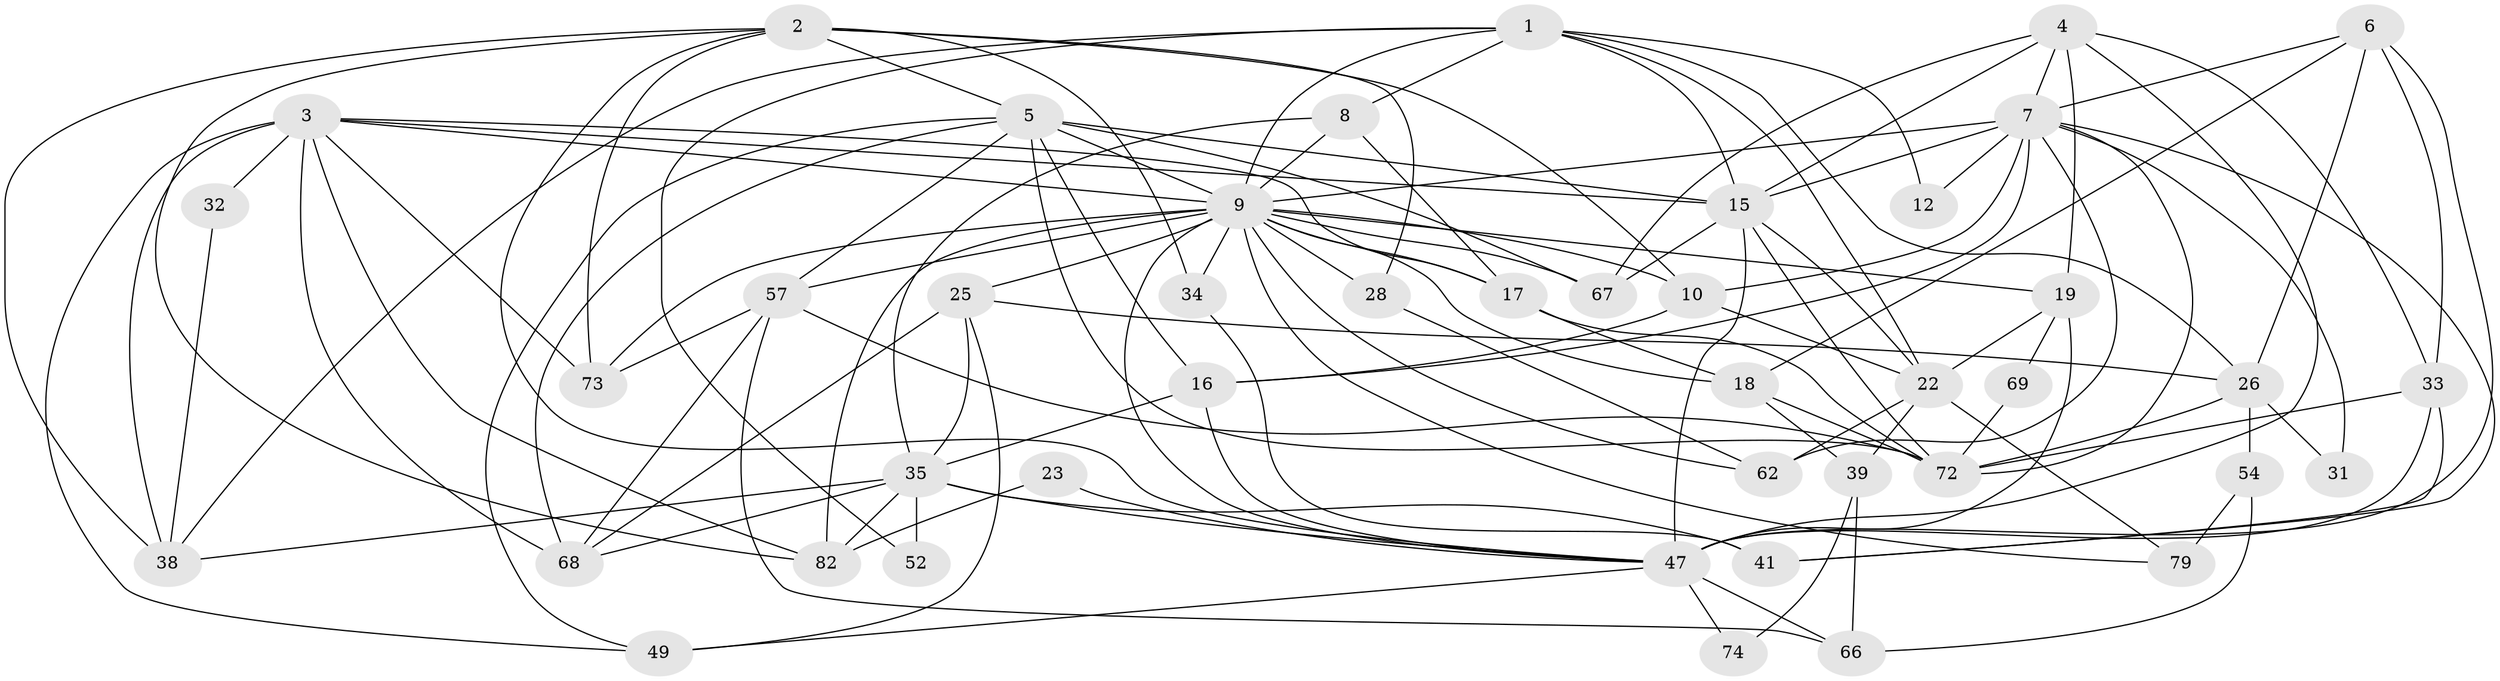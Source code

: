 // original degree distribution, {4: 0.29213483146067415, 3: 0.2247191011235955, 5: 0.14606741573033707, 2: 0.1797752808988764, 6: 0.0898876404494382, 7: 0.033707865168539325, 9: 0.02247191011235955, 8: 0.011235955056179775}
// Generated by graph-tools (version 1.1) at 2025/14/03/09/25 04:14:53]
// undirected, 44 vertices, 121 edges
graph export_dot {
graph [start="1"]
  node [color=gray90,style=filled];
  1 [super="+20+48"];
  2 [super="+55+21"];
  3 [super="+84+89+60"];
  4 [super="+88+81+53"];
  5 [super="+14+56"];
  6 [super="+30"];
  7 [super="+24"];
  8;
  9 [super="+70+86+76+11+13"];
  10 [super="+44"];
  12;
  15 [super="+29"];
  16 [super="+40"];
  17 [super="+78"];
  18 [super="+42"];
  19;
  22 [super="+43"];
  23;
  25 [super="+36"];
  26 [super="+51"];
  28;
  31;
  32;
  33;
  34;
  35 [super="+37"];
  38 [super="+77"];
  39 [super="+59"];
  41 [super="+85"];
  47 [super="+58"];
  49;
  52;
  54;
  57 [super="+65"];
  62;
  66;
  67;
  68;
  69;
  72;
  73;
  74;
  79;
  82;
  1 -- 52;
  1 -- 8;
  1 -- 12;
  1 -- 38;
  1 -- 26;
  1 -- 22;
  1 -- 15;
  1 -- 9;
  2 -- 73;
  2 -- 28;
  2 -- 82;
  2 -- 38;
  2 -- 34;
  2 -- 5;
  2 -- 10;
  2 -- 47;
  3 -- 17;
  3 -- 68;
  3 -- 38 [weight=2];
  3 -- 32;
  3 -- 49;
  3 -- 73;
  3 -- 82;
  3 -- 9;
  3 -- 15;
  4 -- 67;
  4 -- 33;
  4 -- 19;
  4 -- 7;
  4 -- 47;
  4 -- 15;
  5 -- 16;
  5 -- 49;
  5 -- 68;
  5 -- 67;
  5 -- 15;
  5 -- 72;
  5 -- 57;
  5 -- 9;
  6 -- 26;
  6 -- 33;
  6 -- 7;
  6 -- 18;
  6 -- 47;
  7 -- 62 [weight=3];
  7 -- 72;
  7 -- 41;
  7 -- 10;
  7 -- 12;
  7 -- 15;
  7 -- 16;
  7 -- 31;
  7 -- 9;
  8 -- 35;
  8 -- 9;
  8 -- 17;
  9 -- 82 [weight=2];
  9 -- 18;
  9 -- 28;
  9 -- 25;
  9 -- 79;
  9 -- 73;
  9 -- 10;
  9 -- 57 [weight=2];
  9 -- 47;
  9 -- 17;
  9 -- 19;
  9 -- 34;
  9 -- 67;
  9 -- 62;
  10 -- 22;
  10 -- 16;
  15 -- 47 [weight=2];
  15 -- 67;
  15 -- 22;
  15 -- 72;
  16 -- 35;
  16 -- 47;
  17 -- 72;
  17 -- 18;
  18 -- 39 [weight=2];
  18 -- 72;
  19 -- 22;
  19 -- 47 [weight=2];
  19 -- 69;
  22 -- 62;
  22 -- 79;
  22 -- 39;
  23 -- 82;
  23 -- 47;
  25 -- 49;
  25 -- 35 [weight=2];
  25 -- 68;
  25 -- 26;
  26 -- 31;
  26 -- 72;
  26 -- 54;
  28 -- 62;
  32 -- 38;
  33 -- 72;
  33 -- 41;
  33 -- 47;
  34 -- 41;
  35 -- 52;
  35 -- 68;
  35 -- 38;
  35 -- 41;
  35 -- 82;
  35 -- 47;
  39 -- 66;
  39 -- 74;
  47 -- 66;
  47 -- 74;
  47 -- 49;
  54 -- 79;
  54 -- 66;
  57 -- 68 [weight=2];
  57 -- 66;
  57 -- 72;
  57 -- 73;
  69 -- 72;
}
